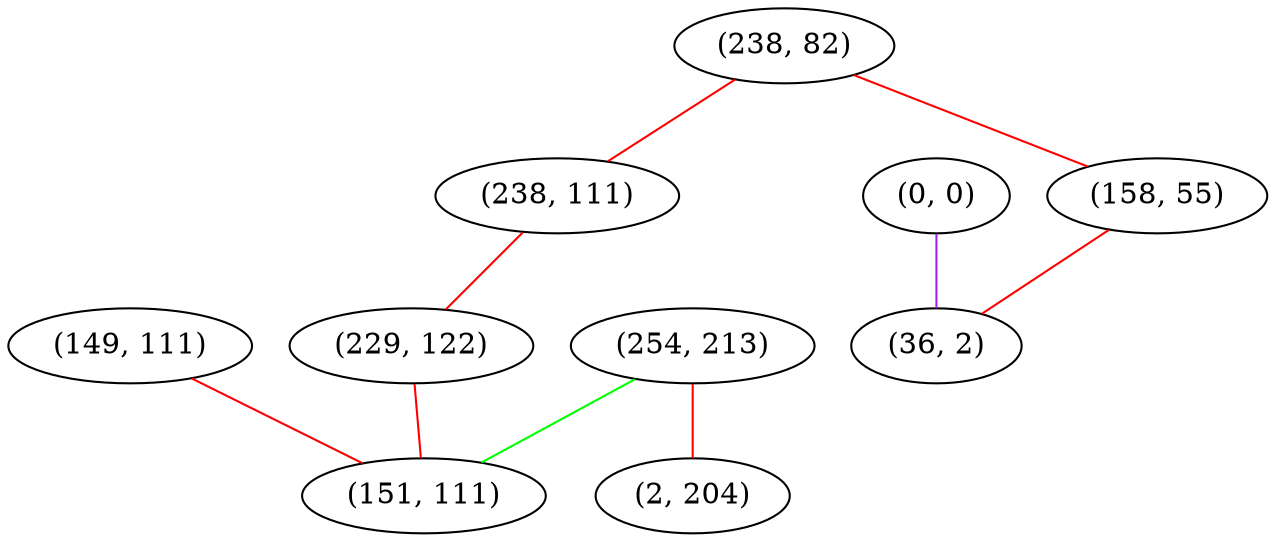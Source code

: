 graph "" {
"(149, 111)";
"(254, 213)";
"(238, 82)";
"(158, 55)";
"(0, 0)";
"(238, 111)";
"(2, 204)";
"(36, 2)";
"(229, 122)";
"(151, 111)";
"(149, 111)" -- "(151, 111)"  [color=red, key=0, weight=1];
"(254, 213)" -- "(2, 204)"  [color=red, key=0, weight=1];
"(254, 213)" -- "(151, 111)"  [color=green, key=0, weight=2];
"(238, 82)" -- "(158, 55)"  [color=red, key=0, weight=1];
"(238, 82)" -- "(238, 111)"  [color=red, key=0, weight=1];
"(158, 55)" -- "(36, 2)"  [color=red, key=0, weight=1];
"(0, 0)" -- "(36, 2)"  [color=purple, key=0, weight=4];
"(238, 111)" -- "(229, 122)"  [color=red, key=0, weight=1];
"(229, 122)" -- "(151, 111)"  [color=red, key=0, weight=1];
}
